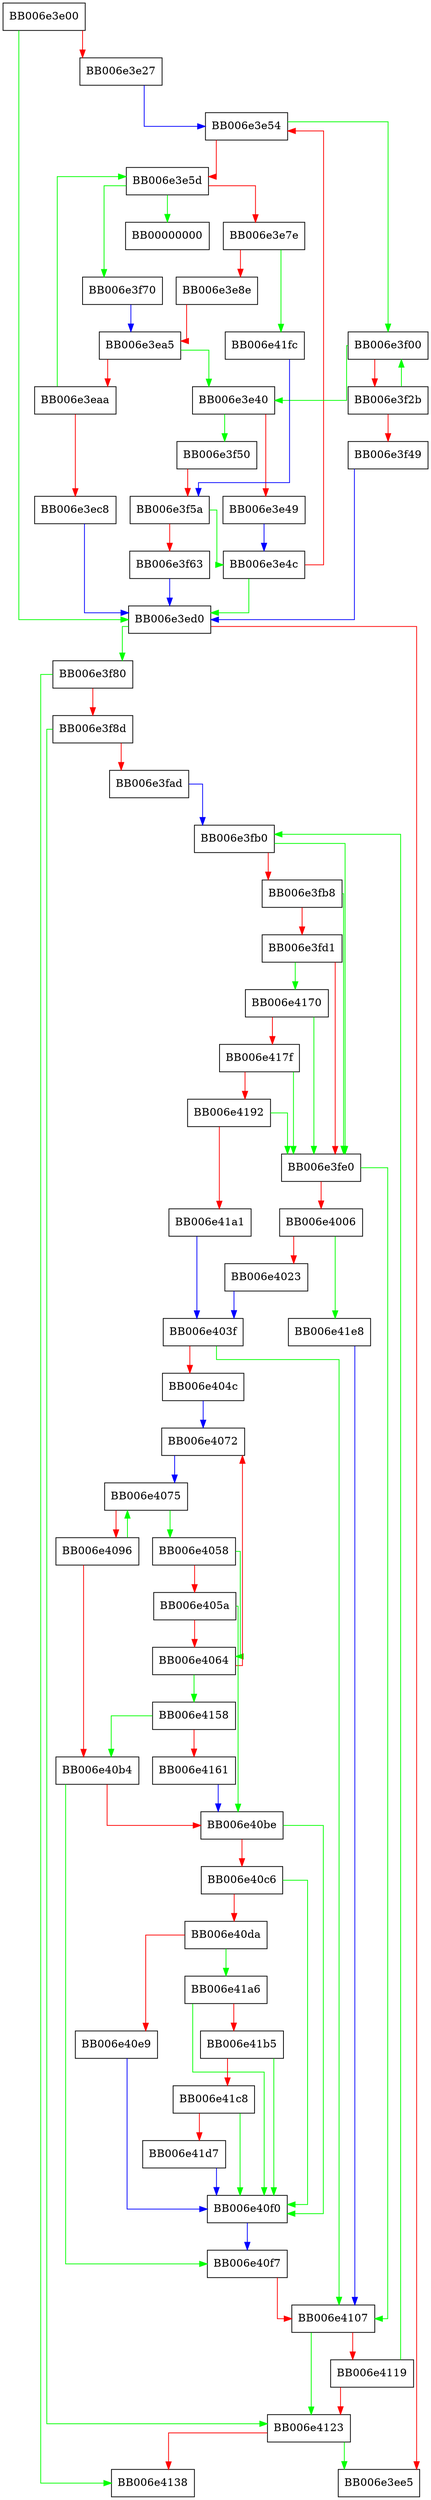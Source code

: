 digraph ossl_pool_acquire_entropy {
  node [shape="box"];
  graph [splines=ortho];
  BB006e3e00 -> BB006e3ed0 [color="green"];
  BB006e3e00 -> BB006e3e27 [color="red"];
  BB006e3e27 -> BB006e3e54 [color="blue"];
  BB006e3e40 -> BB006e3f50 [color="green"];
  BB006e3e40 -> BB006e3e49 [color="red"];
  BB006e3e49 -> BB006e3e4c [color="blue"];
  BB006e3e4c -> BB006e3ed0 [color="green"];
  BB006e3e4c -> BB006e3e54 [color="red"];
  BB006e3e54 -> BB006e3f00 [color="green"];
  BB006e3e54 -> BB006e3e5d [color="red"];
  BB006e3e5d -> BB00000000 [color="green"];
  BB006e3e5d -> BB006e3f70 [color="green"];
  BB006e3e5d -> BB006e3e7e [color="red"];
  BB006e3e7e -> BB006e41fc [color="green"];
  BB006e3e7e -> BB006e3e8e [color="red"];
  BB006e3e8e -> BB006e3ea5 [color="red"];
  BB006e3ea5 -> BB006e3e40 [color="green"];
  BB006e3ea5 -> BB006e3eaa [color="red"];
  BB006e3eaa -> BB006e3e5d [color="green"];
  BB006e3eaa -> BB006e3ec8 [color="red"];
  BB006e3ec8 -> BB006e3ed0 [color="blue"];
  BB006e3ed0 -> BB006e3f80 [color="green"];
  BB006e3ed0 -> BB006e3ee5 [color="red"];
  BB006e3f00 -> BB006e3e40 [color="green"];
  BB006e3f00 -> BB006e3f2b [color="red"];
  BB006e3f2b -> BB006e3f00 [color="green"];
  BB006e3f2b -> BB006e3f49 [color="red"];
  BB006e3f49 -> BB006e3ed0 [color="blue"];
  BB006e3f50 -> BB006e3f5a [color="red"];
  BB006e3f5a -> BB006e3e4c [color="green"];
  BB006e3f5a -> BB006e3f63 [color="red"];
  BB006e3f63 -> BB006e3ed0 [color="blue"];
  BB006e3f70 -> BB006e3ea5 [color="blue"];
  BB006e3f80 -> BB006e4138 [color="green"];
  BB006e3f80 -> BB006e3f8d [color="red"];
  BB006e3f8d -> BB006e4123 [color="green"];
  BB006e3f8d -> BB006e3fad [color="red"];
  BB006e3fad -> BB006e3fb0 [color="blue"];
  BB006e3fb0 -> BB006e3fe0 [color="green"];
  BB006e3fb0 -> BB006e3fb8 [color="red"];
  BB006e3fb8 -> BB006e3fe0 [color="green"];
  BB006e3fb8 -> BB006e3fd1 [color="red"];
  BB006e3fd1 -> BB006e4170 [color="green"];
  BB006e3fd1 -> BB006e3fe0 [color="red"];
  BB006e3fe0 -> BB006e4107 [color="green"];
  BB006e3fe0 -> BB006e4006 [color="red"];
  BB006e4006 -> BB006e41e8 [color="green"];
  BB006e4006 -> BB006e4023 [color="red"];
  BB006e4023 -> BB006e403f [color="blue"];
  BB006e403f -> BB006e4107 [color="green"];
  BB006e403f -> BB006e404c [color="red"];
  BB006e404c -> BB006e4072 [color="blue"];
  BB006e4058 -> BB006e4064 [color="green"];
  BB006e4058 -> BB006e405a [color="red"];
  BB006e405a -> BB006e40be [color="green"];
  BB006e405a -> BB006e4064 [color="red"];
  BB006e4064 -> BB006e4158 [color="green"];
  BB006e4064 -> BB006e4072 [color="red"];
  BB006e4072 -> BB006e4075 [color="blue"];
  BB006e4075 -> BB006e4058 [color="green"];
  BB006e4075 -> BB006e4096 [color="red"];
  BB006e4096 -> BB006e4075 [color="green"];
  BB006e4096 -> BB006e40b4 [color="red"];
  BB006e40b4 -> BB006e40f7 [color="green"];
  BB006e40b4 -> BB006e40be [color="red"];
  BB006e40be -> BB006e40f0 [color="green"];
  BB006e40be -> BB006e40c6 [color="red"];
  BB006e40c6 -> BB006e40f0 [color="green"];
  BB006e40c6 -> BB006e40da [color="red"];
  BB006e40da -> BB006e41a6 [color="green"];
  BB006e40da -> BB006e40e9 [color="red"];
  BB006e40e9 -> BB006e40f0 [color="blue"];
  BB006e40f0 -> BB006e40f7 [color="blue"];
  BB006e40f7 -> BB006e4107 [color="red"];
  BB006e4107 -> BB006e4123 [color="green"];
  BB006e4107 -> BB006e4119 [color="red"];
  BB006e4119 -> BB006e3fb0 [color="green"];
  BB006e4119 -> BB006e4123 [color="red"];
  BB006e4123 -> BB006e3ee5 [color="green"];
  BB006e4123 -> BB006e4138 [color="red"];
  BB006e4158 -> BB006e40b4 [color="green"];
  BB006e4158 -> BB006e4161 [color="red"];
  BB006e4161 -> BB006e40be [color="blue"];
  BB006e4170 -> BB006e3fe0 [color="green"];
  BB006e4170 -> BB006e417f [color="red"];
  BB006e417f -> BB006e3fe0 [color="green"];
  BB006e417f -> BB006e4192 [color="red"];
  BB006e4192 -> BB006e3fe0 [color="green"];
  BB006e4192 -> BB006e41a1 [color="red"];
  BB006e41a1 -> BB006e403f [color="blue"];
  BB006e41a6 -> BB006e40f0 [color="green"];
  BB006e41a6 -> BB006e41b5 [color="red"];
  BB006e41b5 -> BB006e40f0 [color="green"];
  BB006e41b5 -> BB006e41c8 [color="red"];
  BB006e41c8 -> BB006e40f0 [color="green"];
  BB006e41c8 -> BB006e41d7 [color="red"];
  BB006e41d7 -> BB006e40f0 [color="blue"];
  BB006e41e8 -> BB006e4107 [color="blue"];
  BB006e41fc -> BB006e3f5a [color="blue"];
}